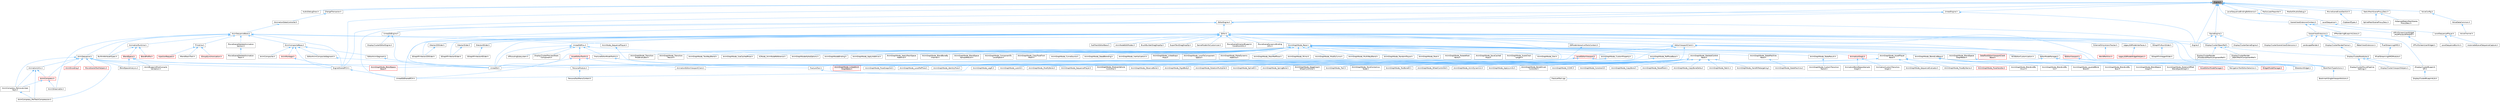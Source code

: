 digraph "Engine.h"
{
 // INTERACTIVE_SVG=YES
 // LATEX_PDF_SIZE
  bgcolor="transparent";
  edge [fontname=Helvetica,fontsize=10,labelfontname=Helvetica,labelfontsize=10];
  node [fontname=Helvetica,fontsize=10,shape=box,height=0.2,width=0.4];
  Node1 [id="Node000001",label="Engine.h",height=0.2,width=0.4,color="gray40", fillcolor="grey60", style="filled", fontcolor="black",tooltip=" "];
  Node1 -> Node2 [id="edge1_Node000001_Node000002",dir="back",color="steelblue1",style="solid",tooltip=" "];
  Node2 [id="Node000002",label="AudioDebugDraw.h",height=0.2,width=0.4,color="grey40", fillcolor="white", style="filled",URL="$df/d56/AudioDebugDraw_8h.html",tooltip=" "];
  Node1 -> Node3 [id="edge2_Node000001_Node000003",dir="back",color="steelblue1",style="solid",tooltip=" "];
  Node3 [id="Node000003",label="ChangeTransactor.h",height=0.2,width=0.4,color="grey40", fillcolor="white", style="filled",URL="$d6/da1/ChangeTransactor_8h.html",tooltip=" "];
  Node3 -> Node4 [id="edge3_Node000003_Node000004",dir="back",color="steelblue1",style="solid",tooltip=" "];
  Node4 [id="Node000004",label="IAnimationDataController.h",height=0.2,width=0.4,color="grey40", fillcolor="white", style="filled",URL="$df/d22/IAnimationDataController_8h.html",tooltip=" "];
  Node4 -> Node5 [id="edge4_Node000004_Node000005",dir="back",color="steelblue1",style="solid",tooltip=" "];
  Node5 [id="Node000005",label="AnimSequenceBase.h",height=0.2,width=0.4,color="grey40", fillcolor="white", style="filled",URL="$db/d58/AnimSequenceBase_8h.html",tooltip=" "];
  Node5 -> Node6 [id="edge5_Node000005_Node000006",dir="back",color="steelblue1",style="solid",tooltip=" "];
  Node6 [id="Node000006",label="AnimCompositeBase.h",height=0.2,width=0.4,color="grey40", fillcolor="white", style="filled",URL="$de/dc9/AnimCompositeBase_8h.html",tooltip=" "];
  Node6 -> Node7 [id="edge6_Node000006_Node000007",dir="back",color="steelblue1",style="solid",tooltip=" "];
  Node7 [id="Node000007",label="AnimComposite.h",height=0.2,width=0.4,color="grey40", fillcolor="white", style="filled",URL="$d9/d4e/AnimComposite_8h.html",tooltip=" "];
  Node6 -> Node8 [id="edge7_Node000006_Node000008",dir="back",color="steelblue1",style="solid",tooltip=" "];
  Node8 [id="Node000008",label="AnimMontage.h",height=0.2,width=0.4,color="red", fillcolor="#FFF0F0", style="filled",URL="$d2/da0/AnimMontage_8h.html",tooltip=" "];
  Node8 -> Node16 [id="edge8_Node000008_Node000016",dir="back",color="steelblue1",style="solid",tooltip=" "];
  Node16 [id="Node000016",label="EngineSharedPCH.h",height=0.2,width=0.4,color="grey40", fillcolor="white", style="filled",URL="$dc/dbb/EngineSharedPCH_8h.html",tooltip=" "];
  Node16 -> Node17 [id="edge9_Node000016_Node000017",dir="back",color="steelblue1",style="solid",tooltip=" "];
  Node17 [id="Node000017",label="UnrealEdSharedPCH.h",height=0.2,width=0.4,color="grey40", fillcolor="white", style="filled",URL="$d1/de6/UnrealEdSharedPCH_8h.html",tooltip=" "];
  Node6 -> Node18 [id="edge10_Node000006_Node000018",dir="back",color="steelblue1",style="solid",tooltip=" "];
  Node18 [id="Node000018",label="EditorAnimCompositeSegment.h",height=0.2,width=0.4,color="grey40", fillcolor="white", style="filled",URL="$d1/d66/EditorAnimCompositeSegment_8h.html",tooltip=" "];
  Node18 -> Node15 [id="edge11_Node000018_Node000015",dir="back",color="steelblue1",style="solid",tooltip=" "];
  Node15 [id="Node000015",label="UnrealEd.h",height=0.2,width=0.4,color="grey40", fillcolor="white", style="filled",URL="$d2/d5f/UnrealEd_8h.html",tooltip=" "];
  Node6 -> Node19 [id="edge12_Node000006_Node000019",dir="back",color="steelblue1",style="solid",tooltip=" "];
  Node19 [id="Node000019",label="EditorAnimSegment.h",height=0.2,width=0.4,color="grey40", fillcolor="white", style="filled",URL="$d1/d6d/EditorAnimSegment_8h.html",tooltip=" "];
  Node19 -> Node15 [id="edge13_Node000019_Node000015",dir="back",color="steelblue1",style="solid",tooltip=" "];
  Node6 -> Node16 [id="edge14_Node000006_Node000016",dir="back",color="steelblue1",style="solid",tooltip=" "];
  Node5 -> Node20 [id="edge15_Node000005_Node000020",dir="back",color="steelblue1",style="solid",tooltip=" "];
  Node20 [id="Node000020",label="AnimNode_SequencePlayer.h",height=0.2,width=0.4,color="grey40", fillcolor="white", style="filled",URL="$d6/d7e/AnimNode__SequencePlayer_8h.html",tooltip=" "];
  Node20 -> Node21 [id="edge16_Node000020_Node000021",dir="back",color="steelblue1",style="solid",tooltip=" "];
  Node21 [id="Node000021",label="AnimGraphNode_SequencePlayer.h",height=0.2,width=0.4,color="grey40", fillcolor="white", style="filled",URL="$d2/d91/AnimGraphNode__SequencePlayer_8h.html",tooltip=" "];
  Node5 -> Node22 [id="edge17_Node000005_Node000022",dir="back",color="steelblue1",style="solid",tooltip=" "];
  Node22 [id="Node000022",label="AnimSequence.h",height=0.2,width=0.4,color="grey40", fillcolor="white", style="filled",URL="$d0/d8a/AnimSequence_8h.html",tooltip=" "];
  Node22 -> Node23 [id="edge18_Node000022_Node000023",dir="back",color="steelblue1",style="solid",tooltip=" "];
  Node23 [id="Node000023",label="AnimBlueprintPostCompile\lValidation.h",height=0.2,width=0.4,color="grey40", fillcolor="white", style="filled",URL="$de/d1b/AnimBlueprintPostCompileValidation_8h.html",tooltip=" "];
  Node22 -> Node24 [id="edge19_Node000022_Node000024",dir="back",color="steelblue1",style="solid",tooltip=" "];
  Node24 [id="Node000024",label="AnimCompress.h",height=0.2,width=0.4,color="red", fillcolor="#FFF0F0", style="filled",URL="$dd/d6d/AnimCompress_8h.html",tooltip=" "];
  Node24 -> Node28 [id="edge20_Node000024_Node000028",dir="back",color="steelblue1",style="solid",tooltip=" "];
  Node28 [id="Node000028",label="AnimCompress_RemoveLinear\lKeys.h",height=0.2,width=0.4,color="grey40", fillcolor="white", style="filled",URL="$d1/d0a/AnimCompress__RemoveLinearKeys_8h.html",tooltip=" "];
  Node28 -> Node29 [id="edge21_Node000028_Node000029",dir="back",color="steelblue1",style="solid",tooltip=" "];
  Node29 [id="Node000029",label="AnimCompress_PerTrackCompression.h",height=0.2,width=0.4,color="grey40", fillcolor="white", style="filled",URL="$d1/d22/AnimCompress__PerTrackCompression_8h.html",tooltip=" "];
  Node24 -> Node31 [id="edge22_Node000024_Node000031",dir="back",color="steelblue1",style="solid",tooltip=" "];
  Node31 [id="Node000031",label="AnimStreamable.h",height=0.2,width=0.4,color="grey40", fillcolor="white", style="filled",URL="$d1/d46/AnimStreamable_8h.html",tooltip=" "];
  Node22 -> Node29 [id="edge23_Node000022_Node000029",dir="back",color="steelblue1",style="solid",tooltip=" "];
  Node22 -> Node28 [id="edge24_Node000022_Node000028",dir="back",color="steelblue1",style="solid",tooltip=" "];
  Node22 -> Node32 [id="edge25_Node000022_Node000032",dir="back",color="steelblue1",style="solid",tooltip=" "];
  Node32 [id="Node000032",label="AnimEncoding.h",height=0.2,width=0.4,color="red", fillcolor="#FFF0F0", style="filled",URL="$d9/dfd/AnimEncoding_8h.html",tooltip=" "];
  Node22 -> Node38 [id="edge26_Node000022_Node000038",dir="back",color="steelblue1",style="solid",tooltip=" "];
  Node38 [id="Node000038",label="AnimationUtils.h",height=0.2,width=0.4,color="grey40", fillcolor="white", style="filled",URL="$d6/db6/AnimationUtils_8h.html",tooltip=" "];
  Node38 -> Node24 [id="edge27_Node000038_Node000024",dir="back",color="steelblue1",style="solid",tooltip=" "];
  Node38 -> Node29 [id="edge28_Node000038_Node000029",dir="back",color="steelblue1",style="solid",tooltip=" "];
  Node38 -> Node28 [id="edge29_Node000038_Node000028",dir="back",color="steelblue1",style="solid",tooltip=" "];
  Node22 -> Node39 [id="edge30_Node000022_Node000039",dir="back",color="steelblue1",style="solid",tooltip=" "];
  Node39 [id="Node000039",label="BlendSpaceAnalysis.h",height=0.2,width=0.4,color="grey40", fillcolor="white", style="filled",URL="$d7/daf/BlendSpaceAnalysis_8h.html",tooltip=" "];
  Node22 -> Node16 [id="edge31_Node000022_Node000016",dir="back",color="steelblue1",style="solid",tooltip=" "];
  Node22 -> Node40 [id="edge32_Node000022_Node000040",dir="back",color="steelblue1",style="solid",tooltip=" "];
  Node40 [id="Node000040",label="MovieSceneToolHelpers.h",height=0.2,width=0.4,color="red", fillcolor="#FFF0F0", style="filled",URL="$d4/d0e/MovieSceneToolHelpers_8h.html",tooltip=" "];
  Node22 -> Node45 [id="edge33_Node000022_Node000045",dir="back",color="steelblue1",style="solid",tooltip=" "];
  Node45 [id="Node000045",label="PersonaModule.h",height=0.2,width=0.4,color="grey40", fillcolor="white", style="filled",URL="$de/d74/PersonaModule_8h.html",tooltip=" "];
  Node45 -> Node46 [id="edge34_Node000045_Node000046",dir="back",color="steelblue1",style="solid",tooltip=" "];
  Node46 [id="Node000046",label="PersonaToolMenuContext.h",height=0.2,width=0.4,color="grey40", fillcolor="white", style="filled",URL="$d6/d6c/PersonaToolMenuContext_8h.html",tooltip=" "];
  Node5 -> Node31 [id="edge35_Node000005_Node000031",dir="back",color="steelblue1",style="solid",tooltip=" "];
  Node5 -> Node47 [id="edge36_Node000005_Node000047",dir="back",color="steelblue1",style="solid",tooltip=" "];
  Node47 [id="Node000047",label="AnimationRuntime.h",height=0.2,width=0.4,color="grey40", fillcolor="white", style="filled",URL="$da/d93/AnimationRuntime_8h.html",tooltip=" "];
  Node47 -> Node48 [id="edge37_Node000047_Node000048",dir="back",color="steelblue1",style="solid",tooltip=" "];
  Node48 [id="Node000048",label="BlendProfile.h",height=0.2,width=0.4,color="red", fillcolor="#FFF0F0", style="filled",URL="$d6/d9c/BlendProfile_8h.html",tooltip=" "];
  Node47 -> Node159 [id="edge38_Node000047_Node000159",dir="back",color="steelblue1",style="solid",tooltip=" "];
  Node159 [id="Node000159",label="BlendSpace.h",height=0.2,width=0.4,color="red", fillcolor="#FFF0F0", style="filled",URL="$d7/d9b/BlendSpace_8h.html",tooltip=" "];
  Node159 -> Node23 [id="edge39_Node000159_Node000023",dir="back",color="steelblue1",style="solid",tooltip=" "];
  Node159 -> Node60 [id="edge40_Node000159_Node000060",dir="back",color="steelblue1",style="solid",tooltip=" "];
  Node60 [id="Node000060",label="AnimGraphNode_BlendSpace\lBase.h",height=0.2,width=0.4,color="red", fillcolor="#FFF0F0", style="filled",URL="$d7/d6d/AnimGraphNode__BlendSpaceBase_8h.html",tooltip=" "];
  Node159 -> Node39 [id="edge41_Node000159_Node000039",dir="back",color="steelblue1",style="solid",tooltip=" "];
  Node47 -> Node163 [id="edge42_Node000047_Node000163",dir="back",color="steelblue1",style="solid",tooltip=" "];
  Node163 [id="Node000163",label="BuiltInAttributeTypes.h",height=0.2,width=0.4,color="grey40", fillcolor="white", style="filled",URL="$dc/dd0/BuiltInAttributeTypes_8h.html",tooltip=" "];
  Node5 -> Node163 [id="edge43_Node000005_Node000163",dir="back",color="steelblue1",style="solid",tooltip=" "];
  Node5 -> Node13 [id="edge44_Node000005_Node000013",dir="back",color="steelblue1",style="solid",tooltip=" "];
  Node13 [id="Node000013",label="Engine.h",height=0.2,width=0.4,color="grey40", fillcolor="white", style="filled",URL="$d1/d34/Public_2Engine_8h.html",tooltip=" "];
  Node5 -> Node16 [id="edge45_Node000005_Node000016",dir="back",color="steelblue1",style="solid",tooltip=" "];
  Node5 -> Node164 [id="edge46_Node000005_Node000164",dir="back",color="steelblue1",style="solid",tooltip=" "];
  Node164 [id="Node000164",label="ITimeline.h",height=0.2,width=0.4,color="grey40", fillcolor="white", style="filled",URL="$d9/d1c/ITimeline_8h.html",tooltip=" "];
  Node164 -> Node158 [id="edge47_Node000164_Node000158",dir="back",color="steelblue1",style="solid",tooltip=" "];
  Node158 [id="Node000158",label="BlendStackTrait.h",height=0.2,width=0.4,color="grey40", fillcolor="white", style="filled",URL="$dd/dc9/BlendStackTrait_8h.html",tooltip=" "];
  Node164 -> Node165 [id="edge48_Node000164_Node000165",dir="back",color="steelblue1",style="solid",tooltip=" "];
  Node165 [id="Node000165",label="IGroupSynchronization.h",height=0.2,width=0.4,color="red", fillcolor="#FFF0F0", style="filled",URL="$d0/dea/IGroupSynchronization_8h.html",tooltip=" "];
  Node164 -> Node167 [id="edge49_Node000164_Node000167",dir="back",color="steelblue1",style="solid",tooltip=" "];
  Node167 [id="Node000167",label="InjectionRequest.h",height=0.2,width=0.4,color="red", fillcolor="#FFF0F0", style="filled",URL="$df/d85/InjectionRequest_8h.html",tooltip=" "];
  Node5 -> Node171 [id="edge50_Node000005_Node000171",dir="back",color="steelblue1",style="solid",tooltip=" "];
  Node171 [id="Node000171",label="MovieSceneSkeletalAnimation\lSection.h",height=0.2,width=0.4,color="grey40", fillcolor="white", style="filled",URL="$de/d52/MovieSceneSkeletalAnimationSection_8h.html",tooltip=" "];
  Node171 -> Node172 [id="edge51_Node000171_Node000172",dir="back",color="steelblue1",style="solid",tooltip=" "];
  Node172 [id="Node000172",label="MovieSceneSkeletalAnimation\lTrack.h",height=0.2,width=0.4,color="grey40", fillcolor="white", style="filled",URL="$d1/dcb/MovieSceneSkeletalAnimationTrack_8h.html",tooltip=" "];
  Node1 -> Node173 [id="edge52_Node000001_Node000173",dir="back",color="steelblue1",style="solid",tooltip=" "];
  Node173 [id="Node000173",label="EditorEngine.h",height=0.2,width=0.4,color="grey40", fillcolor="white", style="filled",URL="$da/d0c/EditorEngine_8h.html",tooltip=" "];
  Node173 -> Node174 [id="edge53_Node000173_Node000174",dir="back",color="steelblue1",style="solid",tooltip=" "];
  Node174 [id="Node000174",label="BookMarkTypeActions.h",height=0.2,width=0.4,color="grey40", fillcolor="white", style="filled",URL="$d0/d2f/BookMarkTypeActions_8h.html",tooltip=" "];
  Node174 -> Node175 [id="edge54_Node000174_Node000175",dir="back",color="steelblue1",style="solid",tooltip=" "];
  Node175 [id="Node000175",label="BookmarkSingleViewportActions.h",height=0.2,width=0.4,color="grey40", fillcolor="white", style="filled",URL="$d3/dd5/BookmarkSingleViewportActions_8h.html",tooltip=" "];
  Node173 -> Node176 [id="edge55_Node000173_Node000176",dir="back",color="steelblue1",style="solid",tooltip=" "];
  Node176 [id="Node000176",label="Editor.h",height=0.2,width=0.4,color="grey40", fillcolor="white", style="filled",URL="$de/d6e/Editor_8h.html",tooltip=" "];
  Node176 -> Node54 [id="edge56_Node000176_Node000054",dir="back",color="steelblue1",style="solid",tooltip=" "];
  Node54 [id="Node000054",label="AnimGraphNode_Base.h",height=0.2,width=0.4,color="grey40", fillcolor="white", style="filled",URL="$d0/dfb/AnimGraphNode__Base_8h.html",tooltip=" "];
  Node54 -> Node55 [id="edge57_Node000054_Node000055",dir="back",color="steelblue1",style="solid",tooltip=" "];
  Node55 [id="Node000055",label="AnimGraphNodeAlphaOptions.h",height=0.2,width=0.4,color="grey40", fillcolor="white", style="filled",URL="$d6/df6/AnimGraphNodeAlphaOptions_8h.html",tooltip=" "];
  Node54 -> Node56 [id="edge58_Node000054_Node000056",dir="back",color="steelblue1",style="solid",tooltip=" "];
  Node56 [id="Node000056",label="AnimGraphNodeBinding.h",height=0.2,width=0.4,color="grey40", fillcolor="white", style="filled",URL="$d6/d3b/AnimGraphNodeBinding_8h.html",tooltip=" "];
  Node54 -> Node57 [id="edge59_Node000054_Node000057",dir="back",color="steelblue1",style="solid",tooltip=" "];
  Node57 [id="Node000057",label="AnimGraphNode_ApplyAdditive.h",height=0.2,width=0.4,color="grey40", fillcolor="white", style="filled",URL="$da/d67/AnimGraphNode__ApplyAdditive_8h.html",tooltip=" "];
  Node54 -> Node58 [id="edge60_Node000054_Node000058",dir="back",color="steelblue1",style="solid",tooltip=" "];
  Node58 [id="Node000058",label="AnimGraphNode_ApplyMeshSpace\lAdditive.h",height=0.2,width=0.4,color="grey40", fillcolor="white", style="filled",URL="$dd/dc4/AnimGraphNode__ApplyMeshSpaceAdditive_8h.html",tooltip=" "];
  Node54 -> Node59 [id="edge61_Node000054_Node000059",dir="back",color="steelblue1",style="solid",tooltip=" "];
  Node59 [id="Node000059",label="AnimGraphNode_AssetPlayer\lBase.h",height=0.2,width=0.4,color="grey40", fillcolor="white", style="filled",URL="$d1/d4f/AnimGraphNode__AssetPlayerBase_8h.html",tooltip=" "];
  Node59 -> Node60 [id="edge62_Node000059_Node000060",dir="back",color="steelblue1",style="solid",tooltip=" "];
  Node59 -> Node65 [id="edge63_Node000059_Node000065",dir="back",color="steelblue1",style="solid",tooltip=" "];
  Node65 [id="Node000065",label="AnimGraphNode_PoseByName.h",height=0.2,width=0.4,color="grey40", fillcolor="white", style="filled",URL="$d7/d02/AnimGraphNode__PoseByName_8h.html",tooltip=" "];
  Node59 -> Node66 [id="edge64_Node000059_Node000066",dir="back",color="steelblue1",style="solid",tooltip=" "];
  Node66 [id="Node000066",label="AnimGraphNode_PoseHandler.h",height=0.2,width=0.4,color="red", fillcolor="#FFF0F0", style="filled",URL="$df/dfb/AnimGraphNode__PoseHandler_8h.html",tooltip=" "];
  Node59 -> Node69 [id="edge65_Node000059_Node000069",dir="back",color="steelblue1",style="solid",tooltip=" "];
  Node69 [id="Node000069",label="AnimGraphNode_SequenceEvaluator.h",height=0.2,width=0.4,color="grey40", fillcolor="white", style="filled",URL="$d1/d1c/AnimGraphNode__SequenceEvaluator_8h.html",tooltip=" "];
  Node59 -> Node21 [id="edge66_Node000059_Node000021",dir="back",color="steelblue1",style="solid",tooltip=" "];
  Node54 -> Node70 [id="edge67_Node000054_Node000070",dir="back",color="steelblue1",style="solid",tooltip=" "];
  Node70 [id="Node000070",label="AnimGraphNode_BlendBoneBy\lChannel.h",height=0.2,width=0.4,color="grey40", fillcolor="white", style="filled",URL="$de/da9/AnimGraphNode__BlendBoneByChannel_8h.html",tooltip=" "];
  Node54 -> Node71 [id="edge68_Node000054_Node000071",dir="back",color="steelblue1",style="solid",tooltip=" "];
  Node71 [id="Node000071",label="AnimGraphNode_BlendListBase.h",height=0.2,width=0.4,color="grey40", fillcolor="white", style="filled",URL="$d7/d20/AnimGraphNode__BlendListBase_8h.html",tooltip=" "];
  Node71 -> Node72 [id="edge69_Node000071_Node000072",dir="back",color="steelblue1",style="solid",tooltip=" "];
  Node72 [id="Node000072",label="AnimGraphNode_BlendListBy\lBool.h",height=0.2,width=0.4,color="grey40", fillcolor="white", style="filled",URL="$d9/d9d/AnimGraphNode__BlendListByBool_8h.html",tooltip=" "];
  Node71 -> Node73 [id="edge70_Node000071_Node000073",dir="back",color="steelblue1",style="solid",tooltip=" "];
  Node73 [id="Node000073",label="AnimGraphNode_BlendListBy\lEnum.h",height=0.2,width=0.4,color="grey40", fillcolor="white", style="filled",URL="$de/d60/AnimGraphNode__BlendListByEnum_8h.html",tooltip=" "];
  Node71 -> Node74 [id="edge71_Node000071_Node000074",dir="back",color="steelblue1",style="solid",tooltip=" "];
  Node74 [id="Node000074",label="AnimGraphNode_BlendListBy\lInt.h",height=0.2,width=0.4,color="grey40", fillcolor="white", style="filled",URL="$dc/df2/AnimGraphNode__BlendListByInt_8h.html",tooltip=" "];
  Node71 -> Node75 [id="edge72_Node000071_Node000075",dir="back",color="steelblue1",style="solid",tooltip=" "];
  Node75 [id="Node000075",label="AnimGraphNode_LayeredBone\lBlend.h",height=0.2,width=0.4,color="grey40", fillcolor="white", style="filled",URL="$d2/d01/AnimGraphNode__LayeredBoneBlend_8h.html",tooltip=" "];
  Node54 -> Node76 [id="edge73_Node000054_Node000076",dir="back",color="steelblue1",style="solid",tooltip=" "];
  Node76 [id="Node000076",label="AnimGraphNode_BlendSpace\lGraphBase.h",height=0.2,width=0.4,color="grey40", fillcolor="white", style="filled",URL="$d6/d44/AnimGraphNode__BlendSpaceGraphBase_8h.html",tooltip=" "];
  Node76 -> Node77 [id="edge74_Node000076_Node000077",dir="back",color="steelblue1",style="solid",tooltip=" "];
  Node77 [id="Node000077",label="AnimGraphNode_BlendSpace\lGraph.h",height=0.2,width=0.4,color="grey40", fillcolor="white", style="filled",URL="$d7/d81/AnimGraphNode__BlendSpaceGraph_8h.html",tooltip=" "];
  Node76 -> Node78 [id="edge75_Node000076_Node000078",dir="back",color="steelblue1",style="solid",tooltip=" "];
  Node78 [id="Node000078",label="AnimGraphNode_RotationOffset\lBlendSpaceGraph.h",height=0.2,width=0.4,color="grey40", fillcolor="white", style="filled",URL="$d0/d4c/AnimGraphNode__RotationOffsetBlendSpaceGraph_8h.html",tooltip=" "];
  Node54 -> Node79 [id="edge76_Node000054_Node000079",dir="back",color="steelblue1",style="solid",tooltip=" "];
  Node79 [id="Node000079",label="AnimGraphNode_BlendSpace\lSampleResult.h",height=0.2,width=0.4,color="grey40", fillcolor="white", style="filled",URL="$de/df8/AnimGraphNode__BlendSpaceSampleResult_8h.html",tooltip=" "];
  Node54 -> Node80 [id="edge77_Node000054_Node000080",dir="back",color="steelblue1",style="solid",tooltip=" "];
  Node80 [id="Node000080",label="AnimGraphNode_ComponentTo\lLocalSpace.h",height=0.2,width=0.4,color="grey40", fillcolor="white", style="filled",URL="$d1/d3f/AnimGraphNode__ComponentToLocalSpace_8h.html",tooltip=" "];
  Node54 -> Node81 [id="edge78_Node000054_Node000081",dir="back",color="steelblue1",style="solid",tooltip=" "];
  Node81 [id="Node000081",label="AnimGraphNode_CopyPoseFrom\lMesh.h",height=0.2,width=0.4,color="grey40", fillcolor="white", style="filled",URL="$d6/d71/AnimGraphNode__CopyPoseFromMesh_8h.html",tooltip=" "];
  Node54 -> Node82 [id="edge79_Node000054_Node000082",dir="back",color="steelblue1",style="solid",tooltip=" "];
  Node82 [id="Node000082",label="AnimGraphNode_CurveSource.h",height=0.2,width=0.4,color="grey40", fillcolor="white", style="filled",URL="$dc/de5/AnimGraphNode__CurveSource_8h.html",tooltip=" "];
  Node54 -> Node83 [id="edge80_Node000054_Node000083",dir="back",color="steelblue1",style="solid",tooltip=" "];
  Node83 [id="Node000083",label="AnimGraphNode_CustomProperty.h",height=0.2,width=0.4,color="grey40", fillcolor="white", style="filled",URL="$d8/d3f/AnimGraphNode__CustomProperty_8h.html",tooltip=" "];
  Node83 -> Node84 [id="edge81_Node000083_Node000084",dir="back",color="steelblue1",style="solid",tooltip=" "];
  Node84 [id="Node000084",label="AnimGraphNode_LinkedAnim\lGraphBase.h",height=0.2,width=0.4,color="red", fillcolor="#FFF0F0", style="filled",URL="$d5/de1/AnimGraphNode__LinkedAnimGraphBase_8h.html",tooltip=" "];
  Node54 -> Node87 [id="edge82_Node000054_Node000087",dir="back",color="steelblue1",style="solid",tooltip=" "];
  Node87 [id="Node000087",label="AnimGraphNode_DeadBlending.h",height=0.2,width=0.4,color="grey40", fillcolor="white", style="filled",URL="$d8/d73/AnimGraphNode__DeadBlending_8h.html",tooltip=" "];
  Node54 -> Node88 [id="edge83_Node000054_Node000088",dir="back",color="steelblue1",style="solid",tooltip=" "];
  Node88 [id="Node000088",label="AnimGraphNode_Inertialization.h",height=0.2,width=0.4,color="grey40", fillcolor="white", style="filled",URL="$d7/d66/AnimGraphNode__Inertialization_8h.html",tooltip=" "];
  Node54 -> Node89 [id="edge84_Node000054_Node000089",dir="back",color="steelblue1",style="solid",tooltip=" "];
  Node89 [id="Node000089",label="AnimGraphNode_LinkedInput\lPose.h",height=0.2,width=0.4,color="grey40", fillcolor="white", style="filled",URL="$d7/d8c/AnimGraphNode__LinkedInputPose_8h.html",tooltip=" "];
  Node54 -> Node90 [id="edge85_Node000054_Node000090",dir="back",color="steelblue1",style="solid",tooltip=" "];
  Node90 [id="Node000090",label="AnimGraphNode_LocalToComponent\lSpace.h",height=0.2,width=0.4,color="grey40", fillcolor="white", style="filled",URL="$d6/d01/AnimGraphNode__LocalToComponentSpace_8h.html",tooltip=" "];
  Node54 -> Node91 [id="edge86_Node000054_Node000091",dir="back",color="steelblue1",style="solid",tooltip=" "];
  Node91 [id="Node000091",label="AnimGraphNode_MakeDynamic\lAdditive.h",height=0.2,width=0.4,color="grey40", fillcolor="white", style="filled",URL="$d4/dc9/AnimGraphNode__MakeDynamicAdditive_8h.html",tooltip=" "];
  Node54 -> Node92 [id="edge87_Node000054_Node000092",dir="back",color="steelblue1",style="solid",tooltip=" "];
  Node92 [id="Node000092",label="AnimGraphNode_MeshRefPose.h",height=0.2,width=0.4,color="grey40", fillcolor="white", style="filled",URL="$d3/d58/AnimGraphNode__MeshRefPose_8h.html",tooltip=" "];
  Node54 -> Node93 [id="edge88_Node000054_Node000093",dir="back",color="steelblue1",style="solid",tooltip=" "];
  Node93 [id="Node000093",label="AnimGraphNode_Mirror.h",height=0.2,width=0.4,color="grey40", fillcolor="white", style="filled",URL="$de/d96/AnimGraphNode__Mirror_8h.html",tooltip=" "];
  Node54 -> Node94 [id="edge89_Node000054_Node000094",dir="back",color="steelblue1",style="solid",tooltip=" "];
  Node94 [id="Node000094",label="AnimGraphNode_ModifyCurve.h",height=0.2,width=0.4,color="grey40", fillcolor="white", style="filled",URL="$d5/d09/AnimGraphNode__ModifyCurve_8h.html",tooltip=" "];
  Node54 -> Node95 [id="edge90_Node000054_Node000095",dir="back",color="steelblue1",style="solid",tooltip=" "];
  Node95 [id="Node000095",label="AnimGraphNode_MultiWayBlend.h",height=0.2,width=0.4,color="grey40", fillcolor="white", style="filled",URL="$dd/dcb/AnimGraphNode__MultiWayBlend_8h.html",tooltip=" "];
  Node54 -> Node96 [id="edge91_Node000054_Node000096",dir="back",color="steelblue1",style="solid",tooltip=" "];
  Node96 [id="Node000096",label="AnimGraphNode_PoseSnapshot.h",height=0.2,width=0.4,color="grey40", fillcolor="white", style="filled",URL="$d1/d92/AnimGraphNode__PoseSnapshot_8h.html",tooltip=" "];
  Node54 -> Node97 [id="edge92_Node000054_Node000097",dir="back",color="steelblue1",style="solid",tooltip=" "];
  Node97 [id="Node000097",label="AnimGraphNode_RandomPlayer.h",height=0.2,width=0.4,color="grey40", fillcolor="white", style="filled",URL="$dc/d48/AnimGraphNode__RandomPlayer_8h.html",tooltip=" "];
  Node54 -> Node98 [id="edge93_Node000054_Node000098",dir="back",color="steelblue1",style="solid",tooltip=" "];
  Node98 [id="Node000098",label="AnimGraphNode_RefPoseBase.h",height=0.2,width=0.4,color="grey40", fillcolor="white", style="filled",URL="$d8/d34/AnimGraphNode__RefPoseBase_8h.html",tooltip=" "];
  Node98 -> Node99 [id="edge94_Node000098_Node000099",dir="back",color="steelblue1",style="solid",tooltip=" "];
  Node99 [id="Node000099",label="AnimGraphNode_IdentityPose.h",height=0.2,width=0.4,color="grey40", fillcolor="white", style="filled",URL="$d8/dac/AnimGraphNode__IdentityPose_8h.html",tooltip=" "];
  Node98 -> Node100 [id="edge95_Node000098_Node000100",dir="back",color="steelblue1",style="solid",tooltip=" "];
  Node100 [id="Node000100",label="AnimGraphNode_LocalRefPose.h",height=0.2,width=0.4,color="grey40", fillcolor="white", style="filled",URL="$df/d6f/AnimGraphNode__LocalRefPose_8h.html",tooltip=" "];
  Node98 -> Node96 [id="edge96_Node000098_Node000096",dir="back",color="steelblue1",style="solid",tooltip=" "];
  Node54 -> Node101 [id="edge97_Node000054_Node000101",dir="back",color="steelblue1",style="solid",tooltip=" "];
  Node101 [id="Node000101",label="AnimGraphNode_Root.h",height=0.2,width=0.4,color="grey40", fillcolor="white", style="filled",URL="$d2/d39/AnimGraphNode__Root_8h.html",tooltip=" "];
  Node54 -> Node102 [id="edge98_Node000054_Node000102",dir="back",color="steelblue1",style="solid",tooltip=" "];
  Node102 [id="Node000102",label="AnimGraphNode_RotateRoot\lBone.h",height=0.2,width=0.4,color="grey40", fillcolor="white", style="filled",URL="$d4/de0/AnimGraphNode__RotateRootBone_8h.html",tooltip=" "];
  Node54 -> Node103 [id="edge99_Node000054_Node000103",dir="back",color="steelblue1",style="solid",tooltip=" "];
  Node103 [id="Node000103",label="AnimGraphNode_SaveCached\lPose.h",height=0.2,width=0.4,color="grey40", fillcolor="white", style="filled",URL="$df/d5e/AnimGraphNode__SaveCachedPose_8h.html",tooltip=" "];
  Node54 -> Node104 [id="edge100_Node000054_Node000104",dir="back",color="steelblue1",style="solid",tooltip=" "];
  Node104 [id="Node000104",label="AnimGraphNode_ScaleChain\lLength.h",height=0.2,width=0.4,color="grey40", fillcolor="white", style="filled",URL="$d9/df8/AnimGraphNode__ScaleChainLength_8h.html",tooltip=" "];
  Node54 -> Node105 [id="edge101_Node000054_Node000105",dir="back",color="steelblue1",style="solid",tooltip=" "];
  Node105 [id="Node000105",label="AnimGraphNode_SkeletalControl\lBase.h",height=0.2,width=0.4,color="grey40", fillcolor="white", style="filled",URL="$d9/dff/AnimGraphNode__SkeletalControlBase_8h.html",tooltip=" "];
  Node105 -> Node106 [id="edge102_Node000105_Node000106",dir="back",color="steelblue1",style="solid",tooltip=" "];
  Node106 [id="Node000106",label="AnimGraphNode_AnimDynamics.h",height=0.2,width=0.4,color="grey40", fillcolor="white", style="filled",URL="$da/dc2/AnimGraphNode__AnimDynamics_8h.html",tooltip=" "];
  Node105 -> Node107 [id="edge103_Node000105_Node000107",dir="back",color="steelblue1",style="solid",tooltip=" "];
  Node107 [id="Node000107",label="AnimGraphNode_ApplyLimits.h",height=0.2,width=0.4,color="grey40", fillcolor="white", style="filled",URL="$dc/d36/AnimGraphNode__ApplyLimits_8h.html",tooltip=" "];
  Node105 -> Node108 [id="edge104_Node000105_Node000108",dir="back",color="steelblue1",style="solid",tooltip=" "];
  Node108 [id="Node000108",label="AnimGraphNode_BoneDriven\lController.h",height=0.2,width=0.4,color="grey40", fillcolor="white", style="filled",URL="$df/df3/AnimGraphNode__BoneDrivenController_8h.html",tooltip=" "];
  Node105 -> Node109 [id="edge105_Node000105_Node000109",dir="back",color="steelblue1",style="solid",tooltip=" "];
  Node109 [id="Node000109",label="AnimGraphNode_CCDIK.h",height=0.2,width=0.4,color="grey40", fillcolor="white", style="filled",URL="$df/d0d/AnimGraphNode__CCDIK_8h.html",tooltip=" "];
  Node105 -> Node110 [id="edge106_Node000105_Node000110",dir="back",color="steelblue1",style="solid",tooltip=" "];
  Node110 [id="Node000110",label="AnimGraphNode_Constraint.h",height=0.2,width=0.4,color="grey40", fillcolor="white", style="filled",URL="$d2/d98/AnimGraphNode__Constraint_8h.html",tooltip=" "];
  Node105 -> Node111 [id="edge107_Node000105_Node000111",dir="back",color="steelblue1",style="solid",tooltip=" "];
  Node111 [id="Node000111",label="AnimGraphNode_CopyBone.h",height=0.2,width=0.4,color="grey40", fillcolor="white", style="filled",URL="$dc/de6/AnimGraphNode__CopyBone_8h.html",tooltip=" "];
  Node105 -> Node112 [id="edge108_Node000105_Node000112",dir="back",color="steelblue1",style="solid",tooltip=" "];
  Node112 [id="Node000112",label="AnimGraphNode_CopyBoneDelta.h",height=0.2,width=0.4,color="grey40", fillcolor="white", style="filled",URL="$d8/d60/AnimGraphNode__CopyBoneDelta_8h.html",tooltip=" "];
  Node105 -> Node113 [id="edge109_Node000105_Node000113",dir="back",color="steelblue1",style="solid",tooltip=" "];
  Node113 [id="Node000113",label="AnimGraphNode_Fabrik.h",height=0.2,width=0.4,color="grey40", fillcolor="white", style="filled",URL="$d6/d79/AnimGraphNode__Fabrik_8h.html",tooltip=" "];
  Node105 -> Node114 [id="edge110_Node000105_Node000114",dir="back",color="steelblue1",style="solid",tooltip=" "];
  Node114 [id="Node000114",label="AnimGraphNode_HandIKRetargeting.h",height=0.2,width=0.4,color="grey40", fillcolor="white", style="filled",URL="$dd/dee/AnimGraphNode__HandIKRetargeting_8h.html",tooltip=" "];
  Node105 -> Node115 [id="edge111_Node000105_Node000115",dir="back",color="steelblue1",style="solid",tooltip=" "];
  Node115 [id="Node000115",label="AnimGraphNode_LegIK.h",height=0.2,width=0.4,color="grey40", fillcolor="white", style="filled",URL="$d3/d59/AnimGraphNode__LegIK_8h.html",tooltip=" "];
  Node105 -> Node116 [id="edge112_Node000105_Node000116",dir="back",color="steelblue1",style="solid",tooltip=" "];
  Node116 [id="Node000116",label="AnimGraphNode_LookAt.h",height=0.2,width=0.4,color="grey40", fillcolor="white", style="filled",URL="$dd/de3/AnimGraphNode__LookAt_8h.html",tooltip=" "];
  Node105 -> Node117 [id="edge113_Node000105_Node000117",dir="back",color="steelblue1",style="solid",tooltip=" "];
  Node117 [id="Node000117",label="AnimGraphNode_ModifyBone.h",height=0.2,width=0.4,color="grey40", fillcolor="white", style="filled",URL="$d1/d8e/AnimGraphNode__ModifyBone_8h.html",tooltip=" "];
  Node105 -> Node118 [id="edge114_Node000105_Node000118",dir="back",color="steelblue1",style="solid",tooltip=" "];
  Node118 [id="Node000118",label="AnimGraphNode_ModularVehicle\lController.h",height=0.2,width=0.4,color="grey40", fillcolor="white", style="filled",URL="$d3/d04/AnimGraphNode__ModularVehicleController_8h.html",tooltip=" "];
  Node105 -> Node119 [id="edge115_Node000105_Node000119",dir="back",color="steelblue1",style="solid",tooltip=" "];
  Node119 [id="Node000119",label="AnimGraphNode_ObserveBone.h",height=0.2,width=0.4,color="grey40", fillcolor="white", style="filled",URL="$d0/dcc/AnimGraphNode__ObserveBone_8h.html",tooltip=" "];
  Node105 -> Node120 [id="edge116_Node000105_Node000120",dir="back",color="steelblue1",style="solid",tooltip=" "];
  Node120 [id="Node000120",label="AnimGraphNode_ResetRoot.h",height=0.2,width=0.4,color="grey40", fillcolor="white", style="filled",URL="$dd/da9/AnimGraphNode__ResetRoot_8h.html",tooltip=" "];
  Node105 -> Node121 [id="edge117_Node000105_Node000121",dir="back",color="steelblue1",style="solid",tooltip=" "];
  Node121 [id="Node000121",label="AnimGraphNode_RigidBody.h",height=0.2,width=0.4,color="grey40", fillcolor="white", style="filled",URL="$d0/d05/AnimGraphNode__RigidBody_8h.html",tooltip=" "];
  Node105 -> Node122 [id="edge118_Node000105_Node000122",dir="back",color="steelblue1",style="solid",tooltip=" "];
  Node122 [id="Node000122",label="AnimGraphNode_RotationMultiplier.h",height=0.2,width=0.4,color="grey40", fillcolor="white", style="filled",URL="$d6/d16/AnimGraphNode__RotationMultiplier_8h.html",tooltip=" "];
  Node105 -> Node123 [id="edge119_Node000105_Node000123",dir="back",color="steelblue1",style="solid",tooltip=" "];
  Node123 [id="Node000123",label="AnimGraphNode_SplineIK.h",height=0.2,width=0.4,color="grey40", fillcolor="white", style="filled",URL="$d0/d7e/AnimGraphNode__SplineIK_8h.html",tooltip=" "];
  Node105 -> Node124 [id="edge120_Node000105_Node000124",dir="back",color="steelblue1",style="solid",tooltip=" "];
  Node124 [id="Node000124",label="AnimGraphNode_SpringBone.h",height=0.2,width=0.4,color="grey40", fillcolor="white", style="filled",URL="$dc/d38/AnimGraphNode__SpringBone_8h.html",tooltip=" "];
  Node105 -> Node125 [id="edge121_Node000105_Node000125",dir="back",color="steelblue1",style="solid",tooltip=" "];
  Node125 [id="Node000125",label="AnimGraphNode_StageCoach\lWheelController.h",height=0.2,width=0.4,color="grey40", fillcolor="white", style="filled",URL="$d6/dbe/AnimGraphNode__StageCoachWheelController_8h.html",tooltip=" "];
  Node105 -> Node126 [id="edge122_Node000105_Node000126",dir="back",color="steelblue1",style="solid",tooltip=" "];
  Node126 [id="Node000126",label="AnimGraphNode_Trail.h",height=0.2,width=0.4,color="grey40", fillcolor="white", style="filled",URL="$d4/d5a/AnimGraphNode__Trail_8h.html",tooltip=" "];
  Node105 -> Node127 [id="edge123_Node000105_Node000127",dir="back",color="steelblue1",style="solid",tooltip=" "];
  Node127 [id="Node000127",label="AnimGraphNode_TwistCorrective\lNode.h",height=0.2,width=0.4,color="grey40", fillcolor="white", style="filled",URL="$de/d7f/AnimGraphNode__TwistCorrectiveNode_8h.html",tooltip=" "];
  Node105 -> Node128 [id="edge124_Node000105_Node000128",dir="back",color="steelblue1",style="solid",tooltip=" "];
  Node128 [id="Node000128",label="AnimGraphNode_TwoBoneIK.h",height=0.2,width=0.4,color="grey40", fillcolor="white", style="filled",URL="$d1/dc2/AnimGraphNode__TwoBoneIK_8h.html",tooltip=" "];
  Node105 -> Node129 [id="edge125_Node000105_Node000129",dir="back",color="steelblue1",style="solid",tooltip=" "];
  Node129 [id="Node000129",label="AnimGraphNode_WheelController.h",height=0.2,width=0.4,color="grey40", fillcolor="white", style="filled",URL="$df/de4/AnimGraphNode__WheelController_8h.html",tooltip=" "];
  Node54 -> Node130 [id="edge126_Node000054_Node000130",dir="back",color="steelblue1",style="solid",tooltip=" "];
  Node130 [id="Node000130",label="AnimGraphNode_Slot.h",height=0.2,width=0.4,color="grey40", fillcolor="white", style="filled",URL="$df/d63/AnimGraphNode__Slot_8h.html",tooltip=" "];
  Node54 -> Node51 [id="edge127_Node000054_Node000051",dir="back",color="steelblue1",style="solid",tooltip=" "];
  Node51 [id="Node000051",label="AnimGraphNode_StateMachine\lBase.h",height=0.2,width=0.4,color="grey40", fillcolor="white", style="filled",URL="$dc/d11/AnimGraphNode__StateMachineBase_8h.html",tooltip=" "];
  Node51 -> Node50 [id="edge128_Node000051_Node000050",dir="back",color="steelblue1",style="solid",tooltip=" "];
  Node50 [id="Node000050",label="AnimGraphNode_StateMachine.h",height=0.2,width=0.4,color="grey40", fillcolor="white", style="filled",URL="$d9/d4d/AnimGraphNode__StateMachine_8h.html",tooltip=" "];
  Node54 -> Node131 [id="edge129_Node000054_Node000131",dir="back",color="steelblue1",style="solid",tooltip=" "];
  Node131 [id="Node000131",label="AnimGraphNode_StateResult.h",height=0.2,width=0.4,color="grey40", fillcolor="white", style="filled",URL="$d3/d7e/AnimGraphNode__StateResult_8h.html",tooltip=" "];
  Node131 -> Node132 [id="edge130_Node000131_Node000132",dir="back",color="steelblue1",style="solid",tooltip=" "];
  Node132 [id="Node000132",label="AnimGraphNode_CustomTransition\lResult.h",height=0.2,width=0.4,color="grey40", fillcolor="white", style="filled",URL="$df/d6e/AnimGraphNode__CustomTransitionResult_8h.html",tooltip=" "];
  Node54 -> Node133 [id="edge131_Node000054_Node000133",dir="back",color="steelblue1",style="solid",tooltip=" "];
  Node133 [id="Node000133",label="AnimGraphNode_Transition\lPoseEvaluator.h",height=0.2,width=0.4,color="grey40", fillcolor="white", style="filled",URL="$d8/dec/AnimGraphNode__TransitionPoseEvaluator_8h.html",tooltip=" "];
  Node54 -> Node134 [id="edge132_Node000054_Node000134",dir="back",color="steelblue1",style="solid",tooltip=" "];
  Node134 [id="Node000134",label="AnimGraphNode_Transition\lResult.h",height=0.2,width=0.4,color="grey40", fillcolor="white", style="filled",URL="$d7/d74/AnimGraphNode__TransitionResult_8h.html",tooltip=" "];
  Node54 -> Node135 [id="edge133_Node000054_Node000135",dir="back",color="steelblue1",style="solid",tooltip=" "];
  Node135 [id="Node000135",label="AnimGraphNode_TwoWayBlend.h",height=0.2,width=0.4,color="grey40", fillcolor="white", style="filled",URL="$d0/df0/AnimGraphNode__TwoWayBlend_8h.html",tooltip=" "];
  Node54 -> Node136 [id="edge134_Node000054_Node000136",dir="back",color="steelblue1",style="solid",tooltip=" "];
  Node136 [id="Node000136",label="AnimGraphNode_UseCachedPose.h",height=0.2,width=0.4,color="grey40", fillcolor="white", style="filled",URL="$d8/d30/AnimGraphNode__UseCachedPose_8h.html",tooltip=" "];
  Node54 -> Node137 [id="edge135_Node000054_Node000137",dir="back",color="steelblue1",style="solid",tooltip=" "];
  Node137 [id="Node000137",label="AnimationGraph.h",height=0.2,width=0.4,color="red", fillcolor="#FFF0F0", style="filled",URL="$df/d2e/AnimationGraph_8h.html",tooltip=" "];
  Node137 -> Node138 [id="edge136_Node000137_Node000138",dir="back",color="steelblue1",style="solid",tooltip=" "];
  Node138 [id="Node000138",label="AnimationBlendSpaceSample\lGraph.h",height=0.2,width=0.4,color="grey40", fillcolor="white", style="filled",URL="$d1/d35/AnimationBlendSpaceSampleGraph_8h.html",tooltip=" "];
  Node137 -> Node139 [id="edge137_Node000137_Node000139",dir="back",color="steelblue1",style="solid",tooltip=" "];
  Node139 [id="Node000139",label="AnimationCustomTransition\lGraph.h",height=0.2,width=0.4,color="grey40", fillcolor="white", style="filled",URL="$dc/d6c/AnimationCustomTransitionGraph_8h.html",tooltip=" "];
  Node54 -> Node142 [id="edge138_Node000054_Node000142",dir="back",color="steelblue1",style="solid",tooltip=" "];
  Node142 [id="Node000142",label="K2Node_AnimNodeReference.h",height=0.2,width=0.4,color="grey40", fillcolor="white", style="filled",URL="$d2/d81/K2Node__AnimNodeReference_8h.html",tooltip=" "];
  Node176 -> Node177 [id="edge139_Node000176_Node000177",dir="back",color="steelblue1",style="solid",tooltip=" "];
  Node177 [id="Node000177",label="AnimNodeEditModes.h",height=0.2,width=0.4,color="grey40", fillcolor="white", style="filled",URL="$db/dde/AnimNodeEditModes_8h.html",tooltip=" "];
  Node176 -> Node174 [id="edge140_Node000176_Node000174",dir="back",color="steelblue1",style="solid",tooltip=" "];
  Node176 -> Node178 [id="edge141_Node000176_Node000178",dir="back",color="steelblue1",style="solid",tooltip=" "];
  Node178 [id="Node000178",label="BrushBuilderDragDropOp.h",height=0.2,width=0.4,color="grey40", fillcolor="white", style="filled",URL="$d9/d56/BrushBuilderDragDropOp_8h.html",tooltip=" "];
  Node176 -> Node179 [id="edge142_Node000176_Node000179",dir="back",color="steelblue1",style="solid",tooltip=" "];
  Node179 [id="Node000179",label="DisplayClusterObjectRef.h",height=0.2,width=0.4,color="grey40", fillcolor="white", style="filled",URL="$d9/d87/DisplayClusterObjectRef_8h.html",tooltip=" "];
  Node179 -> Node180 [id="edge143_Node000179_Node000180",dir="back",color="steelblue1",style="solid",tooltip=" "];
  Node180 [id="Node000180",label="DisplayClusterRender\l_ProceduralMeshComponentRef.h",height=0.2,width=0.4,color="grey40", fillcolor="white", style="filled",URL="$da/dbe/DisplayClusterRender__ProceduralMeshComponentRef_8h.html",tooltip=" "];
  Node179 -> Node181 [id="edge144_Node000179_Node000181",dir="back",color="steelblue1",style="solid",tooltip=" "];
  Node181 [id="Node000181",label="DisplayClusterRender\l_StaticMeshComponentRef.h",height=0.2,width=0.4,color="grey40", fillcolor="white", style="filled",URL="$dd/d84/DisplayClusterRender__StaticMeshComponentRef_8h.html",tooltip=" "];
  Node179 -> Node182 [id="edge145_Node000179_Node000182",dir="back",color="steelblue1",style="solid",tooltip=" "];
  Node182 [id="Node000182",label="DisplayClusterRootActor.h",height=0.2,width=0.4,color="grey40", fillcolor="white", style="filled",URL="$d0/d41/DisplayClusterRootActor_8h.html",tooltip=" "];
  Node182 -> Node183 [id="edge146_Node000182_Node000183",dir="back",color="steelblue1",style="solid",tooltip=" "];
  Node183 [id="Node000183",label="DisplayClusterMoviePipeline\lSettings.h",height=0.2,width=0.4,color="grey40", fillcolor="white", style="filled",URL="$d7/d56/DisplayClusterMoviePipelineSettings_8h.html",tooltip=" "];
  Node182 -> Node184 [id="edge147_Node000182_Node000184",dir="back",color="steelblue1",style="solid",tooltip=" "];
  Node184 [id="Node000184",label="DisplayClusterViewportHelpers.h",height=0.2,width=0.4,color="grey40", fillcolor="white", style="filled",URL="$d6/d8b/DisplayClusterViewportHelpers_8h.html",tooltip=" "];
  Node182 -> Node185 [id="edge148_Node000182_Node000185",dir="back",color="steelblue1",style="solid",tooltip=" "];
  Node185 [id="Node000185",label="IDisplayClusterBlueprint\lAPI.h",height=0.2,width=0.4,color="grey40", fillcolor="white", style="filled",URL="$d6/dd6/IDisplayClusterBlueprintAPI_8h.html",tooltip=" "];
  Node185 -> Node186 [id="edge149_Node000185_Node000186",dir="back",color="steelblue1",style="solid",tooltip=" "];
  Node186 [id="Node000186",label="DisplayClusterBlueprintLib.h",height=0.2,width=0.4,color="grey40", fillcolor="white", style="filled",URL="$d9/d13/DisplayClusterBlueprintLib_8h.html",tooltip=" "];
  Node176 -> Node187 [id="edge150_Node000176_Node000187",dir="back",color="steelblue1",style="solid",tooltip=" "];
  Node187 [id="Node000187",label="EdModeInteractiveToolsContext.h",height=0.2,width=0.4,color="grey40", fillcolor="white", style="filled",URL="$d7/da4/EdModeInteractiveToolsContext_8h.html",tooltip=" "];
  Node187 -> Node188 [id="edge151_Node000187_Node000188",dir="back",color="steelblue1",style="solid",tooltip=" "];
  Node188 [id="Node000188",label="FractureTool.h",height=0.2,width=0.4,color="grey40", fillcolor="white", style="filled",URL="$d4/d30/FractureTool_8h.html",tooltip=" "];
  Node188 -> Node189 [id="edge152_Node000188_Node000189",dir="back",color="steelblue1",style="solid",tooltip=" "];
  Node189 [id="Node000189",label="FractureTool.cpp",height=0.2,width=0.4,color="grey40", fillcolor="white", style="filled",URL="$dc/d9a/FractureTool_8cpp.html",tooltip=" "];
  Node176 -> Node190 [id="edge153_Node000176_Node000190",dir="back",color="steelblue1",style="solid",tooltip=" "];
  Node190 [id="Node000190",label="EditorModeManager.h",height=0.2,width=0.4,color="grey40", fillcolor="white", style="filled",URL="$d9/dca/EditorModeManager_8h.html",tooltip=" "];
  Node190 -> Node191 [id="edge154_Node000190_Node000191",dir="back",color="steelblue1",style="solid",tooltip=" "];
  Node191 [id="Node000191",label="AssetEditorModeManager.h",height=0.2,width=0.4,color="red", fillcolor="#FFF0F0", style="filled",URL="$db/d83/AssetEditorModeManager_8h.html",tooltip=" "];
  Node190 -> Node189 [id="edge155_Node000190_Node000189",dir="back",color="steelblue1",style="solid",tooltip=" "];
  Node190 -> Node193 [id="edge156_Node000190_Node000193",dir="back",color="steelblue1",style="solid",tooltip=" "];
  Node193 [id="Node000193",label="NavigationToolEditorSelection.h",height=0.2,width=0.4,color="grey40", fillcolor="white", style="filled",URL="$d8/dc1/NavigationToolEditorSelection_8h.html",tooltip=" "];
  Node190 -> Node15 [id="edge157_Node000190_Node000015",dir="back",color="steelblue1",style="solid",tooltip=" "];
  Node190 -> Node194 [id="edge158_Node000190_Node000194",dir="back",color="steelblue1",style="solid",tooltip=" "];
  Node194 [id="Node000194",label="WidgetModeManager.h",height=0.2,width=0.4,color="red", fillcolor="#FFF0F0", style="filled",URL="$d7/d49/WidgetModeManager_8h.html",tooltip=" "];
  Node176 -> Node196 [id="edge159_Node000176_Node000196",dir="back",color="steelblue1",style="solid",tooltip=" "];
  Node196 [id="Node000196",label="EditorViewportClient.h",height=0.2,width=0.4,color="grey40", fillcolor="white", style="filled",URL="$d4/d41/EditorViewportClient_8h.html",tooltip=" "];
  Node196 -> Node197 [id="edge160_Node000196_Node000197",dir="back",color="steelblue1",style="solid",tooltip=" "];
  Node197 [id="Node000197",label="AnimationEditorViewportClient.h",height=0.2,width=0.4,color="grey40", fillcolor="white", style="filled",URL="$d1/d45/AnimationEditorViewportClient_8h.html",tooltip=" "];
  Node196 -> Node198 [id="edge161_Node000196_Node000198",dir="back",color="steelblue1",style="solid",tooltip=" "];
  Node198 [id="Node000198",label="DataflowEditorViewportClient\lBase.h",height=0.2,width=0.4,color="red", fillcolor="#FFF0F0", style="filled",URL="$d8/ddd/DataflowEditorViewportClientBase_8h.html",tooltip=" "];
  Node196 -> Node201 [id="edge162_Node000196_Node000201",dir="back",color="steelblue1",style="solid",tooltip=" "];
  Node201 [id="Node000201",label="ISCSEditorCustomization.h",height=0.2,width=0.4,color="grey40", fillcolor="white", style="filled",URL="$de/d19/ISCSEditorCustomization_8h.html",tooltip=" "];
  Node196 -> Node202 [id="edge163_Node000196_Node000202",dir="back",color="steelblue1",style="solid",tooltip=" "];
  Node202 [id="Node000202",label="LevelEditorViewport.h",height=0.2,width=0.4,color="red", fillcolor="#FFF0F0", style="filled",URL="$d4/ddf/LevelEditorViewport_8h.html",tooltip=" "];
  Node202 -> Node174 [id="edge164_Node000202_Node000174",dir="back",color="steelblue1",style="solid",tooltip=" "];
  Node202 -> Node189 [id="edge165_Node000202_Node000189",dir="back",color="steelblue1",style="solid",tooltip=" "];
  Node202 -> Node15 [id="edge166_Node000202_Node000015",dir="back",color="steelblue1",style="solid",tooltip=" "];
  Node196 -> Node205 [id="edge167_Node000196_Node000205",dir="back",color="steelblue1",style="solid",tooltip=" "];
  Node205 [id="Node000205",label="SEditorViewport.h",height=0.2,width=0.4,color="red", fillcolor="#FFF0F0", style="filled",URL="$dd/de0/SEditorViewport_8h.html",tooltip=" "];
  Node205 -> Node215 [id="edge168_Node000205_Node000215",dir="back",color="steelblue1",style="solid",tooltip=" "];
  Node215 [id="Node000215",label="SSkeletonWidget.h",height=0.2,width=0.4,color="grey40", fillcolor="white", style="filled",URL="$dd/da7/SSkeletonWidget_8h.html",tooltip=" "];
  Node196 -> Node215 [id="edge169_Node000196_Node000215",dir="back",color="steelblue1",style="solid",tooltip=" "];
  Node196 -> Node15 [id="edge170_Node000196_Node000015",dir="back",color="steelblue1",style="solid",tooltip=" "];
  Node196 -> Node17 [id="edge171_Node000196_Node000017",dir="back",color="steelblue1",style="solid",tooltip=" "];
  Node176 -> Node216 [id="edge172_Node000176_Node000216",dir="back",color="steelblue1",style="solid",tooltip=" "];
  Node216 [id="Node000216",label="ExportTextDragDropOp.h",height=0.2,width=0.4,color="grey40", fillcolor="white", style="filled",URL="$de/d5c/ExportTextDragDropOp_8h.html",tooltip=" "];
  Node176 -> Node217 [id="edge173_Node000176_Node000217",dir="back",color="steelblue1",style="solid",tooltip=" "];
  Node217 [id="Node000217",label="ExternalDirtyActorsTracker.h",height=0.2,width=0.4,color="grey40", fillcolor="white", style="filled",URL="$db/d89/ExternalDirtyActorsTracker_8h.html",tooltip=" "];
  Node217 -> Node218 [id="edge174_Node000217_Node000218",dir="back",color="steelblue1",style="solid",tooltip=" "];
  Node218 [id="Node000218",label="WorldPartition.h",height=0.2,width=0.4,color="red", fillcolor="#FFF0F0", style="filled",URL="$de/d1e/WorldPartition_8h.html",tooltip=" "];
  Node176 -> Node189 [id="edge175_Node000176_Node000189",dir="back",color="steelblue1",style="solid",tooltip=" "];
  Node176 -> Node236 [id="edge176_Node000176_Node000236",dir="back",color="steelblue1",style="solid",tooltip=" "];
  Node236 [id="Node000236",label="GameModeInfoCustomizer.h",height=0.2,width=0.4,color="grey40", fillcolor="white", style="filled",URL="$d5/df3/GameModeInfoCustomizer_8h.html",tooltip=" "];
  Node176 -> Node237 [id="edge177_Node000176_Node000237",dir="back",color="steelblue1",style="solid",tooltip=" "];
  Node237 [id="Node000237",label="LegacyEdModeInterfaces.h",height=0.2,width=0.4,color="grey40", fillcolor="white", style="filled",URL="$da/d0a/LegacyEdModeInterfaces_8h.html",tooltip=" "];
  Node237 -> Node238 [id="edge178_Node000237_Node000238",dir="back",color="steelblue1",style="solid",tooltip=" "];
  Node238 [id="Node000238",label="LegacyEdModeWidgetHelpers.h",height=0.2,width=0.4,color="red", fillcolor="#FFF0F0", style="filled",URL="$da/dc8/LegacyEdModeWidgetHelpers_8h.html",tooltip=" "];
  Node176 -> Node244 [id="edge179_Node000176_Node000244",dir="back",color="steelblue1",style="solid",tooltip=" "];
  Node244 [id="Node000244",label="MovieSceneDirectorBlueprint\lConditionUtils.h",height=0.2,width=0.4,color="grey40", fillcolor="white", style="filled",URL="$d4/d8a/MovieSceneDirectorBlueprintConditionUtils_8h.html",tooltip=" "];
  Node176 -> Node245 [id="edge180_Node000176_Node000245",dir="back",color="steelblue1",style="solid",tooltip=" "];
  Node245 [id="Node000245",label="MovieSceneDynamicBinding\lUtils.h",height=0.2,width=0.4,color="grey40", fillcolor="white", style="filled",URL="$df/dce/MovieSceneDynamicBindingUtils_8h.html",tooltip=" "];
  Node176 -> Node45 [id="edge181_Node000176_Node000045",dir="back",color="steelblue1",style="solid",tooltip=" "];
  Node176 -> Node246 [id="edge182_Node000176_Node000246",dir="back",color="steelblue1",style="solid",tooltip=" "];
  Node246 [id="Node000246",label="SGraphPinNumSlider.h",height=0.2,width=0.4,color="grey40", fillcolor="white", style="filled",URL="$d5/d00/SGraphPinNumSlider_8h.html",tooltip=" "];
  Node246 -> Node247 [id="edge183_Node000246_Node000247",dir="back",color="steelblue1",style="solid",tooltip=" "];
  Node247 [id="Node000247",label="SGraphPinIntegerSlider.h",height=0.2,width=0.4,color="grey40", fillcolor="white", style="filled",URL="$da/d60/SGraphPinIntegerSlider_8h.html",tooltip=" "];
  Node176 -> Node248 [id="edge184_Node000176_Node000248",dir="back",color="steelblue1",style="solid",tooltip=" "];
  Node248 [id="Node000248",label="SGraphPinVector2DSlider.h",height=0.2,width=0.4,color="grey40", fillcolor="white", style="filled",URL="$d7/d05/SGraphPinVector2DSlider_8h.html",tooltip=" "];
  Node176 -> Node249 [id="edge185_Node000176_Node000249",dir="back",color="steelblue1",style="solid",tooltip=" "];
  Node249 [id="Node000249",label="SGraphPinVectorSlider.h",height=0.2,width=0.4,color="grey40", fillcolor="white", style="filled",URL="$dc/d38/SGraphPinVectorSlider_8h.html",tooltip=" "];
  Node176 -> Node250 [id="edge186_Node000176_Node000250",dir="back",color="steelblue1",style="solid",tooltip=" "];
  Node250 [id="Node000250",label="SVector2DSlider.h",height=0.2,width=0.4,color="grey40", fillcolor="white", style="filled",URL="$de/d67/SVector2DSlider_8h.html",tooltip=" "];
  Node250 -> Node248 [id="edge187_Node000250_Node000248",dir="back",color="steelblue1",style="solid",tooltip=" "];
  Node176 -> Node251 [id="edge188_Node000176_Node000251",dir="back",color="steelblue1",style="solid",tooltip=" "];
  Node251 [id="Node000251",label="SVector4Slider.h",height=0.2,width=0.4,color="grey40", fillcolor="white", style="filled",URL="$d4/dec/SVector4Slider_8h.html",tooltip=" "];
  Node251 -> Node252 [id="edge189_Node000251_Node000252",dir="back",color="steelblue1",style="solid",tooltip=" "];
  Node252 [id="Node000252",label="SGraphPinVector4Slider.h",height=0.2,width=0.4,color="grey40", fillcolor="white", style="filled",URL="$d9/db8/SGraphPinVector4Slider_8h.html",tooltip=" "];
  Node176 -> Node253 [id="edge190_Node000176_Node000253",dir="back",color="steelblue1",style="solid",tooltip=" "];
  Node253 [id="Node000253",label="SVectorSlider.h",height=0.2,width=0.4,color="grey40", fillcolor="white", style="filled",URL="$d2/db5/SVectorSlider_8h.html",tooltip=" "];
  Node253 -> Node249 [id="edge191_Node000253_Node000249",dir="back",color="steelblue1",style="solid",tooltip=" "];
  Node176 -> Node254 [id="edge192_Node000176_Node000254",dir="back",color="steelblue1",style="solid",tooltip=" "];
  Node254 [id="Node000254",label="SubTrackEditorBase.h",height=0.2,width=0.4,color="grey40", fillcolor="white", style="filled",URL="$db/d33/SubTrackEditorBase_8h.html",tooltip=" "];
  Node176 -> Node15 [id="edge193_Node000176_Node000015",dir="back",color="steelblue1",style="solid",tooltip=" "];
  Node176 -> Node255 [id="edge194_Node000176_Node000255",dir="back",color="steelblue1",style="solid",tooltip=" "];
  Node255 [id="Node000255",label="UnrealEdMisc.h",height=0.2,width=0.4,color="grey40", fillcolor="white", style="filled",URL="$da/d70/UnrealEdMisc_8h.html",tooltip=" "];
  Node255 -> Node256 [id="edge195_Node000255_Node000256",dir="back",color="steelblue1",style="solid",tooltip=" "];
  Node256 [id="Node000256",label="AssetEditorToolkit.h",height=0.2,width=0.4,color="red", fillcolor="#FFF0F0", style="filled",URL="$d9/d8b/AssetEditorToolkit_8h.html",tooltip=" "];
  Node256 -> Node197 [id="edge196_Node000256_Node000197",dir="back",color="steelblue1",style="solid",tooltip=" "];
  Node256 -> Node45 [id="edge197_Node000256_Node000045",dir="back",color="steelblue1",style="solid",tooltip=" "];
  Node256 -> Node17 [id="edge198_Node000256_Node000017",dir="back",color="steelblue1",style="solid",tooltip=" "];
  Node255 -> Node311 [id="edge199_Node000255_Node000311",dir="back",color="steelblue1",style="solid",tooltip=" "];
  Node311 [id="Node000311",label="DisplayClusterPreviewShare\lComponent.h",height=0.2,width=0.4,color="grey40", fillcolor="white", style="filled",URL="$d0/d2c/DisplayClusterPreviewShareComponent_8h.html",tooltip=" "];
  Node255 -> Node312 [id="edge200_Node000255_Node000312",dir="back",color="steelblue1",style="solid",tooltip=" "];
  Node312 [id="Node000312",label="FractureEditorModeToolkit.h",height=0.2,width=0.4,color="grey40", fillcolor="white", style="filled",URL="$da/d01/FractureEditorModeToolkit_8h.html",tooltip=" "];
  Node312 -> Node188 [id="edge201_Node000312_Node000188",dir="back",color="steelblue1",style="solid",tooltip=" "];
  Node255 -> Node202 [id="edge202_Node000255_Node000202",dir="back",color="steelblue1",style="solid",tooltip=" "];
  Node255 -> Node15 [id="edge203_Node000255_Node000015",dir="back",color="steelblue1",style="solid",tooltip=" "];
  Node255 -> Node313 [id="edge204_Node000255_Node000313",dir="back",color="steelblue1",style="solid",tooltip=" "];
  Node313 [id="Node000313",label="VPScoutingSubsystem.h",height=0.2,width=0.4,color="grey40", fillcolor="white", style="filled",URL="$df/d2a/VPScoutingSubsystem_8h.html",tooltip=" "];
  Node176 -> Node17 [id="edge205_Node000176_Node000017",dir="back",color="steelblue1",style="solid",tooltip=" "];
  Node173 -> Node15 [id="edge206_Node000173_Node000015",dir="back",color="steelblue1",style="solid",tooltip=" "];
  Node173 -> Node314 [id="edge207_Node000173_Node000314",dir="back",color="steelblue1",style="solid",tooltip=" "];
  Node314 [id="Node000314",label="UnrealEdEngine.h",height=0.2,width=0.4,color="grey40", fillcolor="white", style="filled",URL="$d2/d51/UnrealEdEngine_8h.html",tooltip=" "];
  Node314 -> Node315 [id="edge208_Node000314_Node000315",dir="back",color="steelblue1",style="solid",tooltip=" "];
  Node315 [id="Node000315",label="DisplayClusterEditorEngine.h",height=0.2,width=0.4,color="grey40", fillcolor="white", style="filled",URL="$d3/d58/DisplayClusterEditorEngine_8h.html",tooltip=" "];
  Node314 -> Node15 [id="edge209_Node000314_Node000015",dir="back",color="steelblue1",style="solid",tooltip=" "];
  Node173 -> Node17 [id="edge210_Node000173_Node000017",dir="back",color="steelblue1",style="solid",tooltip=" "];
  Node1 -> Node13 [id="edge211_Node000001_Node000013",dir="back",color="steelblue1",style="solid",tooltip=" "];
  Node1 -> Node16 [id="edge212_Node000001_Node000016",dir="back",color="steelblue1",style="solid",tooltip=" "];
  Node1 -> Node316 [id="edge213_Node000001_Node000316",dir="back",color="steelblue1",style="solid",tooltip=" "];
  Node316 [id="Node000316",label="GameEngine.h",height=0.2,width=0.4,color="grey40", fillcolor="white", style="filled",URL="$d7/d1f/GameEngine_8h.html",tooltip=" "];
  Node316 -> Node317 [id="edge214_Node000316_Node000317",dir="back",color="steelblue1",style="solid",tooltip=" "];
  Node317 [id="Node000317",label="DisplayClusterGameEngine.h",height=0.2,width=0.4,color="grey40", fillcolor="white", style="filled",URL="$da/d8f/DisplayClusterGameEngine_8h.html",tooltip=" "];
  Node316 -> Node179 [id="edge215_Node000316_Node000179",dir="back",color="steelblue1",style="solid",tooltip=" "];
  Node316 -> Node13 [id="edge216_Node000316_Node000013",dir="back",color="steelblue1",style="solid",tooltip=" "];
  Node1 -> Node318 [id="edge217_Node000001_Node000318",dir="back",color="steelblue1",style="solid",tooltip=" "];
  Node318 [id="Node000318",label="LevelSequenceBindingReference.h",height=0.2,width=0.4,color="grey40", fillcolor="white", style="filled",URL="$d9/dbe/LevelSequenceBindingReference_8h.html",tooltip=" "];
  Node318 -> Node319 [id="edge218_Node000318_Node000319",dir="back",color="steelblue1",style="solid",tooltip=" "];
  Node319 [id="Node000319",label="LevelSequence.h",height=0.2,width=0.4,color="grey40", fillcolor="white", style="filled",URL="$de/d1c/LevelSequence_8h.html",tooltip=" "];
  Node319 -> Node320 [id="edge219_Node000319_Node000320",dir="back",color="steelblue1",style="solid",tooltip=" "];
  Node320 [id="Node000320",label="LevelSequencePlayer.h",height=0.2,width=0.4,color="grey40", fillcolor="white", style="filled",URL="$d0/d5e/LevelSequencePlayer_8h.html",tooltip=" "];
  Node320 -> Node321 [id="edge220_Node000320_Node000321",dir="back",color="steelblue1",style="solid",tooltip=" "];
  Node321 [id="Node000321",label="AutomatedLevelSequenceCapture.h",height=0.2,width=0.4,color="grey40", fillcolor="white", style="filled",URL="$d4/d3e/AutomatedLevelSequenceCapture_8h.html",tooltip=" "];
  Node320 -> Node322 [id="edge221_Node000320_Node000322",dir="back",color="steelblue1",style="solid",tooltip=" "];
  Node322 [id="Node000322",label="LevelSequenceBurnIn.h",height=0.2,width=0.4,color="grey40", fillcolor="white", style="filled",URL="$d2/d6b/LevelSequenceBurnIn_8h.html",tooltip=" "];
  Node1 -> Node323 [id="edge222_Node000001_Node000323",dir="back",color="steelblue1",style="solid",tooltip=" "];
  Node323 [id="Node000323",label="MallocLeakReporter.h",height=0.2,width=0.4,color="grey40", fillcolor="white", style="filled",URL="$d1/d52/MallocLeakReporter_8h.html",tooltip=" "];
  Node1 -> Node324 [id="edge223_Node000001_Node000324",dir="back",color="steelblue1",style="solid",tooltip=" "];
  Node324 [id="Node000324",label="MediaIOAudioDebug.h",height=0.2,width=0.4,color="grey40", fillcolor="white", style="filled",URL="$d6/d0c/MediaIOAudioDebug_8h.html",tooltip=" "];
  Node1 -> Node325 [id="edge224_Node000001_Node000325",dir="back",color="steelblue1",style="solid",tooltip=" "];
  Node325 [id="Node000325",label="MovieSceneEventSection.h",height=0.2,width=0.4,color="grey40", fillcolor="white", style="filled",URL="$d6/dc4/MovieSceneEventSection_8h.html",tooltip=" "];
  Node325 -> Node326 [id="edge225_Node000325_Node000326",dir="back",color="steelblue1",style="solid",tooltip=" "];
  Node326 [id="Node000326",label="ClipboardTypes.h",height=0.2,width=0.4,color="grey40", fillcolor="white", style="filled",URL="$d2/dc6/ClipboardTypes_8h.html",tooltip=" "];
  Node1 -> Node327 [id="edge226_Node000001_Node000327",dir="back",color="steelblue1",style="solid",tooltip=" "];
  Node327 [id="Node000327",label="SceneViewExtensionContext.h",height=0.2,width=0.4,color="grey40", fillcolor="white", style="filled",URL="$d6/d1c/SceneViewExtensionContext_8h.html",tooltip=" "];
  Node327 -> Node328 [id="edge227_Node000327_Node000328",dir="back",color="steelblue1",style="solid",tooltip=" "];
  Node328 [id="Node000328",label="SceneViewExtension.h",height=0.2,width=0.4,color="grey40", fillcolor="white", style="filled",URL="$d0/d0d/SceneViewExtension_8h.html",tooltip=" "];
  Node328 -> Node329 [id="edge228_Node000328_Node000329",dir="back",color="steelblue1",style="solid",tooltip=" "];
  Node329 [id="Node000329",label="DisplayClusterRenderFrame.h",height=0.2,width=0.4,color="grey40", fillcolor="white", style="filled",URL="$d2/d86/DisplayClusterRenderFrame_8h.html",tooltip=" "];
  Node329 -> Node182 [id="edge229_Node000329_Node000182",dir="back",color="steelblue1",style="solid",tooltip=" "];
  Node328 -> Node330 [id="edge230_Node000328_Node000330",dir="back",color="steelblue1",style="solid",tooltip=" "];
  Node330 [id="Node000330",label="DisplayClusterSceneViewExtensions.h",height=0.2,width=0.4,color="grey40", fillcolor="white", style="filled",URL="$db/dda/DisplayClusterSceneViewExtensions_8h.html",tooltip=" "];
  Node328 -> Node185 [id="edge231_Node000328_Node000185",dir="back",color="steelblue1",style="solid",tooltip=" "];
  Node328 -> Node331 [id="edge232_Node000328_Node000331",dir="back",color="steelblue1",style="solid",tooltip=" "];
  Node331 [id="Node000331",label="LandscapeRender.h",height=0.2,width=0.4,color="grey40", fillcolor="white", style="filled",URL="$df/d67/LandscapeRender_8h.html",tooltip=" "];
  Node328 -> Node332 [id="edge233_Node000328_Node000332",dir="back",color="steelblue1",style="solid",tooltip=" "];
  Node332 [id="Node000332",label="PixelStreamingHMD.h",height=0.2,width=0.4,color="grey40", fillcolor="white", style="filled",URL="$de/dbd/PixelStreamingHMD_8h.html",tooltip=" "];
  Node332 -> Node333 [id="edge234_Node000332_Node000333",dir="back",color="steelblue1",style="solid",tooltip=" "];
  Node333 [id="Node000333",label="IPixelStreamingHMDModule.h",height=0.2,width=0.4,color="grey40", fillcolor="white", style="filled",URL="$de/d25/IPixelStreamingHMDModule_8h.html",tooltip=" "];
  Node328 -> Node334 [id="edge235_Node000328_Node000334",dir="back",color="steelblue1",style="solid",tooltip=" "];
  Node334 [id="Node000334",label="WaterViewExtension.h",height=0.2,width=0.4,color="grey40", fillcolor="white", style="filled",URL="$d0/d46/WaterViewExtension_8h.html",tooltip=" "];
  Node327 -> Node335 [id="edge236_Node000327_Node000335",dir="back",color="steelblue1",style="solid",tooltip=" "];
  Node335 [id="Node000335",label="VPFullScreenUserWidget\l_PostProcessWithSVE.h",height=0.2,width=0.4,color="grey40", fillcolor="white", style="filled",URL="$d3/d04/VPFullScreenUserWidget__PostProcessWithSVE_8h.html",tooltip=" "];
  Node335 -> Node336 [id="edge237_Node000335_Node000336",dir="back",color="steelblue1",style="solid",tooltip=" "];
  Node336 [id="Node000336",label="VPFullScreenUserWidget.h",height=0.2,width=0.4,color="grey40", fillcolor="white", style="filled",URL="$d5/d53/VPFullScreenUserWidget_8h.html",tooltip=" "];
  Node327 -> Node337 [id="edge238_Node000327_Node000337",dir="back",color="steelblue1",style="solid",tooltip=" "];
  Node337 [id="Node000337",label="VPRenderingBlueprintLibrary.h",height=0.2,width=0.4,color="grey40", fillcolor="white", style="filled",URL="$d6/d6f/VPRenderingBlueprintLibrary_8h.html",tooltip=" "];
  Node1 -> Node338 [id="edge239_Node000001_Node000338",dir="back",color="steelblue1",style="solid",tooltip=" "];
  Node338 [id="Node000338",label="StaticMeshSceneProxyDesc.h",height=0.2,width=0.4,color="grey40", fillcolor="white", style="filled",URL="$d0/d31/StaticMeshSceneProxyDesc_8h.html",tooltip=" "];
  Node338 -> Node339 [id="edge240_Node000338_Node000339",dir="back",color="steelblue1",style="solid",tooltip=" "];
  Node339 [id="Node000339",label="InstancedStaticMeshScene\lProxyDesc.h",height=0.2,width=0.4,color="grey40", fillcolor="white", style="filled",URL="$db/dcf/InstancedStaticMeshSceneProxyDesc_8h.html",tooltip=" "];
  Node338 -> Node340 [id="edge241_Node000338_Node000340",dir="back",color="steelblue1",style="solid",tooltip=" "];
  Node340 [id="Node000340",label="SplineMeshSceneProxyDesc.h",height=0.2,width=0.4,color="grey40", fillcolor="white", style="filled",URL="$db/d1b/SplineMeshSceneProxyDesc_8h.html",tooltip=" "];
  Node1 -> Node341 [id="edge242_Node000001_Node000341",dir="back",color="steelblue1",style="solid",tooltip=" "];
  Node341 [id="Node000341",label="UnrealEngine.h",height=0.2,width=0.4,color="grey40", fillcolor="white", style="filled",URL="$d1/d4b/UnrealEngine_8h.html",tooltip=" "];
  Node341 -> Node173 [id="edge243_Node000341_Node000173",dir="back",color="steelblue1",style="solid",tooltip=" "];
  Node341 -> Node13 [id="edge244_Node000341_Node000013",dir="back",color="steelblue1",style="solid",tooltip=" "];
  Node341 -> Node16 [id="edge245_Node000341_Node000016",dir="back",color="steelblue1",style="solid",tooltip=" "];
  Node1 -> Node342 [id="edge246_Node000001_Node000342",dir="back",color="steelblue1",style="solid",tooltip=" "];
  Node342 [id="Node000342",label="VoiceConfig.h",height=0.2,width=0.4,color="grey40", fillcolor="white", style="filled",URL="$d4/dbb/VoiceConfig_8h.html",tooltip=" "];
  Node342 -> Node343 [id="edge247_Node000342_Node000343",dir="back",color="steelblue1",style="solid",tooltip=" "];
  Node343 [id="Node000343",label="VoiceDataCommon.h",height=0.2,width=0.4,color="grey40", fillcolor="white", style="filled",URL="$d0/d91/VoiceDataCommon_8h.html",tooltip=" "];
  Node343 -> Node344 [id="edge248_Node000343_Node000344",dir="back",color="steelblue1",style="solid",tooltip=" "];
  Node344 [id="Node000344",label="VoiceChannel.h",height=0.2,width=0.4,color="grey40", fillcolor="white", style="filled",URL="$d0/da3/VoiceChannel_8h.html",tooltip=" "];
}
